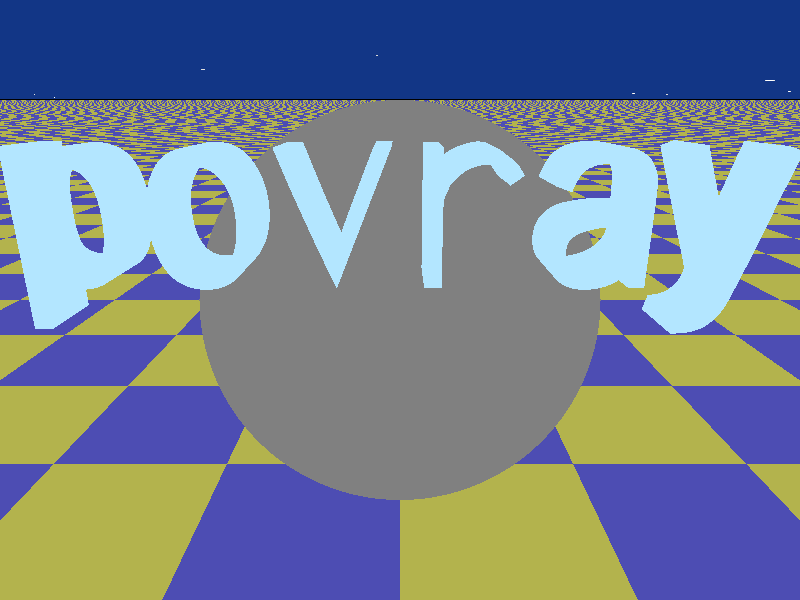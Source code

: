 
object
{
	sphere { <0,1,0> 1 }
	texture { pigment { rgb <0.5,0.5,0.5> } }
}

object
{
	plane { <0,1,0> 0 }
	texture
	{ 
	    checker
	    texture {pigment { rgb <0.3,0.3,0.7> }},
	    texture {pigment { rgb <0.7,0.7,0.3> }}
	}
}

plane
{
	<0,1,0>,1 hollow // 
	texture
	{ 
	    pigment 
	    {
	        color rgb<0.1,0.3,0.75>*0.7
	    } 
	    #if (version = 3.7 ) finish {emission 1 diffuse 0} 
	    #else finish { ambient 1 diffuse 0} 
	    #end 
	} // end texture 1 
	texture
	{ 
	    pigment
	    { 
	        bozo turbulence 0.001 
	        octaves 6 omega 0.7 lambda 2 
	        color_map 
	        { 
	            [0.0 color rgb <0.95, 0.95, 0.95> ] 
	            [0.05 color rgb <1, 1, 1>*1.25 ] 
	            [0.15 color rgb <0.85, 0.85, 0.85> ] 
	            [0.55 color rgbt <1, 1, 1, 1>*1 ] 
	            [1.0 color rgbt <1, 1, 1, 1>*1 ] 
	        } // end color_map 
	        translate< 3, 0,-1> scale <0.3, 0.4, 0.2>*3 
	    } // end pigment 
	    #if (version = 3.7 ) finish {emission 1 diffuse 0} 
	    #else finish { ambient 1 diffuse 0} 
	    #end 
	} // end texture 2 
	scale 10000 
} //-------
text                                             
{
	ttf "crystal.ttf","povray",0.3,0
 texture { pigment { rgb <0.7,0.9,1.0> } }
	translate<-1.5,1.8,-1.5>
	scale < 0.78 , 0.8 , 0.8 > 
}


//fog
//{ 
//    fog_type 2 
//    distance 50 
//    color White 
//    fog_offset 0.1 
//    fog_alt 1.5 
//    turbulence 1.8 
//}

camera
{
	location <0,2,-3>
	look_at <0,1,0>
}
light_source
{
	<10,10,-4>
	color red 1 blue 1 green 1
}
